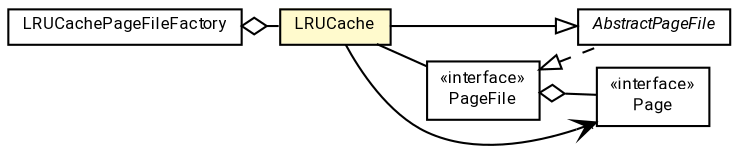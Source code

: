 #!/usr/local/bin/dot
#
# Class diagram 
# Generated by UMLGraph version R5_7_2-60-g0e99a6 (http://www.spinellis.gr/umlgraph/)
#

digraph G {
	graph [fontnames="svg"]
	edge [fontname="Roboto",fontsize=7,labelfontname="Roboto",labelfontsize=7,color="black"];
	node [fontname="Roboto",fontcolor="black",fontsize=8,shape=plaintext,margin=0,width=0,height=0];
	nodesep=0.15;
	ranksep=0.25;
	rankdir=LR;
	// de.lmu.ifi.dbs.elki.persistent.LRUCache<P extends de.lmu.ifi.dbs.elki.persistent.Page>
	c6109405 [label=<<table title="de.lmu.ifi.dbs.elki.persistent.LRUCache" border="0" cellborder="1" cellspacing="0" cellpadding="2" bgcolor="lemonChiffon" href="LRUCache.html" target="_parent">
		<tr><td><table border="0" cellspacing="0" cellpadding="1">
		<tr><td align="center" balign="center"> <font face="Roboto">LRUCache</font> </td></tr>
		</table></td></tr>
		</table>>, URL="LRUCache.html"];
	// de.lmu.ifi.dbs.elki.persistent.LRUCachePageFileFactory<P extends de.lmu.ifi.dbs.elki.persistent.Page>
	c6109411 [label=<<table title="de.lmu.ifi.dbs.elki.persistent.LRUCachePageFileFactory" border="0" cellborder="1" cellspacing="0" cellpadding="2" href="LRUCachePageFileFactory.html" target="_parent">
		<tr><td><table border="0" cellspacing="0" cellpadding="1">
		<tr><td align="center" balign="center"> <font face="Roboto">LRUCachePageFileFactory</font> </td></tr>
		</table></td></tr>
		</table>>, URL="LRUCachePageFileFactory.html"];
	// de.lmu.ifi.dbs.elki.persistent.PageFile<P extends de.lmu.ifi.dbs.elki.persistent.Page>
	c6112435 [label=<<table title="de.lmu.ifi.dbs.elki.persistent.PageFile" border="0" cellborder="1" cellspacing="0" cellpadding="2" href="PageFile.html" target="_parent">
		<tr><td><table border="0" cellspacing="0" cellpadding="1">
		<tr><td align="center" balign="center"> &#171;interface&#187; </td></tr>
		<tr><td align="center" balign="center"> <font face="Roboto">PageFile</font> </td></tr>
		</table></td></tr>
		</table>>, URL="PageFile.html"];
	// de.lmu.ifi.dbs.elki.persistent.AbstractPageFile<P extends de.lmu.ifi.dbs.elki.persistent.Page>
	c6112438 [label=<<table title="de.lmu.ifi.dbs.elki.persistent.AbstractPageFile" border="0" cellborder="1" cellspacing="0" cellpadding="2" href="AbstractPageFile.html" target="_parent">
		<tr><td><table border="0" cellspacing="0" cellpadding="1">
		<tr><td align="center" balign="center"> <font face="Roboto"><i>AbstractPageFile</i></font> </td></tr>
		</table></td></tr>
		</table>>, URL="AbstractPageFile.html"];
	// de.lmu.ifi.dbs.elki.persistent.Page
	c6112439 [label=<<table title="de.lmu.ifi.dbs.elki.persistent.Page" border="0" cellborder="1" cellspacing="0" cellpadding="2" href="Page.html" target="_parent">
		<tr><td><table border="0" cellspacing="0" cellpadding="1">
		<tr><td align="center" balign="center"> &#171;interface&#187; </td></tr>
		<tr><td align="center" balign="center"> <font face="Roboto">Page</font> </td></tr>
		</table></td></tr>
		</table>>, URL="Page.html"];
	// de.lmu.ifi.dbs.elki.persistent.LRUCache<P extends de.lmu.ifi.dbs.elki.persistent.Page> extends de.lmu.ifi.dbs.elki.persistent.AbstractPageFile<P extends de.lmu.ifi.dbs.elki.persistent.Page>
	c6112438 -> c6109405 [arrowtail=empty,dir=back,weight=10];
	// de.lmu.ifi.dbs.elki.persistent.LRUCache<P extends de.lmu.ifi.dbs.elki.persistent.Page> assoc de.lmu.ifi.dbs.elki.persistent.PageFile<P extends de.lmu.ifi.dbs.elki.persistent.Page>
	c6109405 -> c6112435 [arrowhead=none,weight=2];
	// de.lmu.ifi.dbs.elki.persistent.LRUCachePageFileFactory<P extends de.lmu.ifi.dbs.elki.persistent.Page> has de.lmu.ifi.dbs.elki.persistent.LRUCache<P extends de.lmu.ifi.dbs.elki.persistent.Page>
	c6109411 -> c6109405 [arrowhead=none,arrowtail=ediamond,dir=back,weight=4];
	// de.lmu.ifi.dbs.elki.persistent.PageFile<P extends de.lmu.ifi.dbs.elki.persistent.Page> has de.lmu.ifi.dbs.elki.persistent.Page
	c6112435 -> c6112439 [arrowhead=none,arrowtail=ediamond,dir=back,weight=4];
	// de.lmu.ifi.dbs.elki.persistent.AbstractPageFile<P extends de.lmu.ifi.dbs.elki.persistent.Page> implements de.lmu.ifi.dbs.elki.persistent.PageFile<P extends de.lmu.ifi.dbs.elki.persistent.Page>
	c6112435 -> c6112438 [arrowtail=empty,style=dashed,dir=back,weight=9];
	// de.lmu.ifi.dbs.elki.persistent.LRUCache<P extends de.lmu.ifi.dbs.elki.persistent.Page> navassoc de.lmu.ifi.dbs.elki.persistent.Page
	c6109405 -> c6112439 [arrowhead=open,weight=1,headlabel="*"];
}

